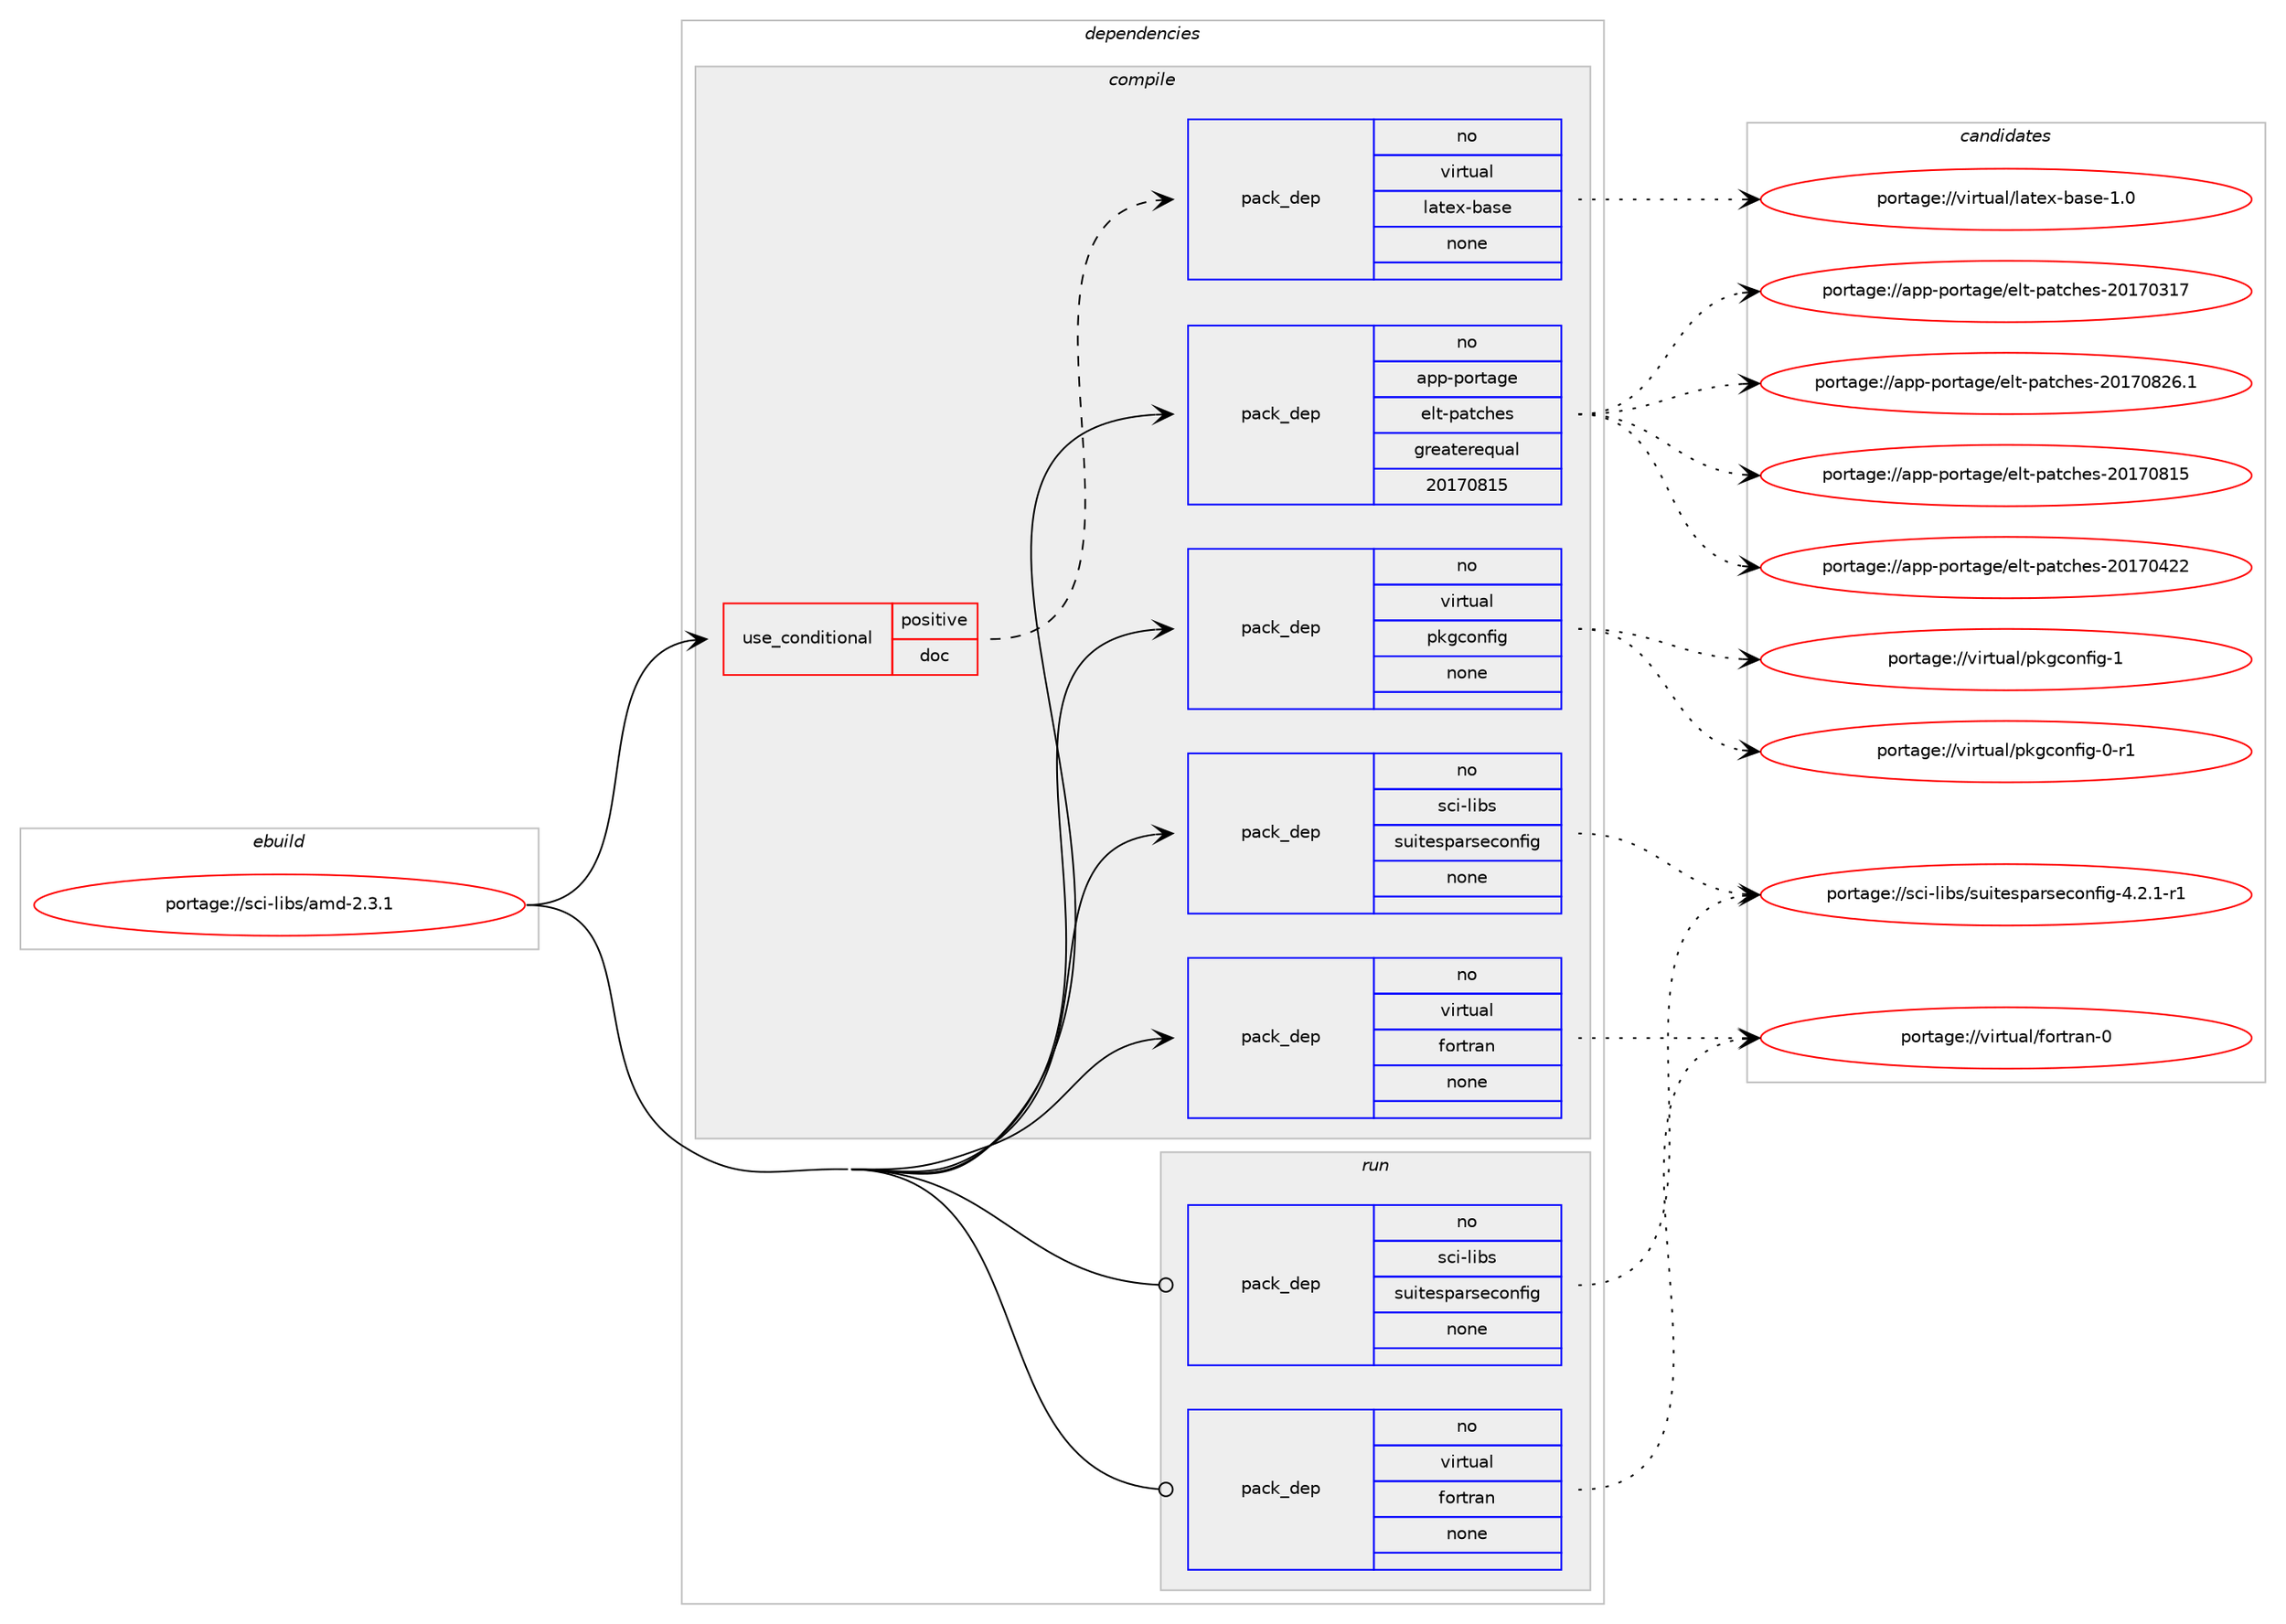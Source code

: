 digraph prolog {

# *************
# Graph options
# *************

newrank=true;
concentrate=true;
compound=true;
graph [rankdir=LR,fontname=Helvetica,fontsize=10,ranksep=1.5];#, ranksep=2.5, nodesep=0.2];
edge  [arrowhead=vee];
node  [fontname=Helvetica,fontsize=10];

# **********
# The ebuild
# **********

subgraph cluster_leftcol {
color=gray;
rank=same;
label=<<i>ebuild</i>>;
id [label="portage://sci-libs/amd-2.3.1", color=red, width=4, href="../sci-libs/amd-2.3.1.svg"];
}

# ****************
# The dependencies
# ****************

subgraph cluster_midcol {
color=gray;
label=<<i>dependencies</i>>;
subgraph cluster_compile {
fillcolor="#eeeeee";
style=filled;
label=<<i>compile</i>>;
subgraph cond19068 {
dependency93448 [label=<<TABLE BORDER="0" CELLBORDER="1" CELLSPACING="0" CELLPADDING="4"><TR><TD ROWSPAN="3" CELLPADDING="10">use_conditional</TD></TR><TR><TD>positive</TD></TR><TR><TD>doc</TD></TR></TABLE>>, shape=none, color=red];
subgraph pack72799 {
dependency93449 [label=<<TABLE BORDER="0" CELLBORDER="1" CELLSPACING="0" CELLPADDING="4" WIDTH="220"><TR><TD ROWSPAN="6" CELLPADDING="30">pack_dep</TD></TR><TR><TD WIDTH="110">no</TD></TR><TR><TD>virtual</TD></TR><TR><TD>latex-base</TD></TR><TR><TD>none</TD></TR><TR><TD></TD></TR></TABLE>>, shape=none, color=blue];
}
dependency93448:e -> dependency93449:w [weight=20,style="dashed",arrowhead="vee"];
}
id:e -> dependency93448:w [weight=20,style="solid",arrowhead="vee"];
subgraph pack72800 {
dependency93450 [label=<<TABLE BORDER="0" CELLBORDER="1" CELLSPACING="0" CELLPADDING="4" WIDTH="220"><TR><TD ROWSPAN="6" CELLPADDING="30">pack_dep</TD></TR><TR><TD WIDTH="110">no</TD></TR><TR><TD>app-portage</TD></TR><TR><TD>elt-patches</TD></TR><TR><TD>greaterequal</TD></TR><TR><TD>20170815</TD></TR></TABLE>>, shape=none, color=blue];
}
id:e -> dependency93450:w [weight=20,style="solid",arrowhead="vee"];
subgraph pack72801 {
dependency93451 [label=<<TABLE BORDER="0" CELLBORDER="1" CELLSPACING="0" CELLPADDING="4" WIDTH="220"><TR><TD ROWSPAN="6" CELLPADDING="30">pack_dep</TD></TR><TR><TD WIDTH="110">no</TD></TR><TR><TD>sci-libs</TD></TR><TR><TD>suitesparseconfig</TD></TR><TR><TD>none</TD></TR><TR><TD></TD></TR></TABLE>>, shape=none, color=blue];
}
id:e -> dependency93451:w [weight=20,style="solid",arrowhead="vee"];
subgraph pack72802 {
dependency93452 [label=<<TABLE BORDER="0" CELLBORDER="1" CELLSPACING="0" CELLPADDING="4" WIDTH="220"><TR><TD ROWSPAN="6" CELLPADDING="30">pack_dep</TD></TR><TR><TD WIDTH="110">no</TD></TR><TR><TD>virtual</TD></TR><TR><TD>fortran</TD></TR><TR><TD>none</TD></TR><TR><TD></TD></TR></TABLE>>, shape=none, color=blue];
}
id:e -> dependency93452:w [weight=20,style="solid",arrowhead="vee"];
subgraph pack72803 {
dependency93453 [label=<<TABLE BORDER="0" CELLBORDER="1" CELLSPACING="0" CELLPADDING="4" WIDTH="220"><TR><TD ROWSPAN="6" CELLPADDING="30">pack_dep</TD></TR><TR><TD WIDTH="110">no</TD></TR><TR><TD>virtual</TD></TR><TR><TD>pkgconfig</TD></TR><TR><TD>none</TD></TR><TR><TD></TD></TR></TABLE>>, shape=none, color=blue];
}
id:e -> dependency93453:w [weight=20,style="solid",arrowhead="vee"];
}
subgraph cluster_compileandrun {
fillcolor="#eeeeee";
style=filled;
label=<<i>compile and run</i>>;
}
subgraph cluster_run {
fillcolor="#eeeeee";
style=filled;
label=<<i>run</i>>;
subgraph pack72804 {
dependency93454 [label=<<TABLE BORDER="0" CELLBORDER="1" CELLSPACING="0" CELLPADDING="4" WIDTH="220"><TR><TD ROWSPAN="6" CELLPADDING="30">pack_dep</TD></TR><TR><TD WIDTH="110">no</TD></TR><TR><TD>sci-libs</TD></TR><TR><TD>suitesparseconfig</TD></TR><TR><TD>none</TD></TR><TR><TD></TD></TR></TABLE>>, shape=none, color=blue];
}
id:e -> dependency93454:w [weight=20,style="solid",arrowhead="odot"];
subgraph pack72805 {
dependency93455 [label=<<TABLE BORDER="0" CELLBORDER="1" CELLSPACING="0" CELLPADDING="4" WIDTH="220"><TR><TD ROWSPAN="6" CELLPADDING="30">pack_dep</TD></TR><TR><TD WIDTH="110">no</TD></TR><TR><TD>virtual</TD></TR><TR><TD>fortran</TD></TR><TR><TD>none</TD></TR><TR><TD></TD></TR></TABLE>>, shape=none, color=blue];
}
id:e -> dependency93455:w [weight=20,style="solid",arrowhead="odot"];
}
}

# **************
# The candidates
# **************

subgraph cluster_choices {
rank=same;
color=gray;
label=<<i>candidates</i>>;

subgraph choice72799 {
color=black;
nodesep=1;
choice11810511411611797108471089711610112045989711510145494648 [label="portage://virtual/latex-base-1.0", color=red, width=4,href="../virtual/latex-base-1.0.svg"];
dependency93449:e -> choice11810511411611797108471089711610112045989711510145494648:w [style=dotted,weight="100"];
}
subgraph choice72800 {
color=black;
nodesep=1;
choice971121124511211111411697103101471011081164511297116991041011154550484955485650544649 [label="portage://app-portage/elt-patches-20170826.1", color=red, width=4,href="../app-portage/elt-patches-20170826.1.svg"];
choice97112112451121111141169710310147101108116451129711699104101115455048495548564953 [label="portage://app-portage/elt-patches-20170815", color=red, width=4,href="../app-portage/elt-patches-20170815.svg"];
choice97112112451121111141169710310147101108116451129711699104101115455048495548525050 [label="portage://app-portage/elt-patches-20170422", color=red, width=4,href="../app-portage/elt-patches-20170422.svg"];
choice97112112451121111141169710310147101108116451129711699104101115455048495548514955 [label="portage://app-portage/elt-patches-20170317", color=red, width=4,href="../app-portage/elt-patches-20170317.svg"];
dependency93450:e -> choice971121124511211111411697103101471011081164511297116991041011154550484955485650544649:w [style=dotted,weight="100"];
dependency93450:e -> choice97112112451121111141169710310147101108116451129711699104101115455048495548564953:w [style=dotted,weight="100"];
dependency93450:e -> choice97112112451121111141169710310147101108116451129711699104101115455048495548525050:w [style=dotted,weight="100"];
dependency93450:e -> choice97112112451121111141169710310147101108116451129711699104101115455048495548514955:w [style=dotted,weight="100"];
}
subgraph choice72801 {
color=black;
nodesep=1;
choice1159910545108105981154711511710511610111511297114115101991111101021051034552465046494511449 [label="portage://sci-libs/suitesparseconfig-4.2.1-r1", color=red, width=4,href="../sci-libs/suitesparseconfig-4.2.1-r1.svg"];
dependency93451:e -> choice1159910545108105981154711511710511610111511297114115101991111101021051034552465046494511449:w [style=dotted,weight="100"];
}
subgraph choice72802 {
color=black;
nodesep=1;
choice1181051141161179710847102111114116114971104548 [label="portage://virtual/fortran-0", color=red, width=4,href="../virtual/fortran-0.svg"];
dependency93452:e -> choice1181051141161179710847102111114116114971104548:w [style=dotted,weight="100"];
}
subgraph choice72803 {
color=black;
nodesep=1;
choice1181051141161179710847112107103991111101021051034549 [label="portage://virtual/pkgconfig-1", color=red, width=4,href="../virtual/pkgconfig-1.svg"];
choice11810511411611797108471121071039911111010210510345484511449 [label="portage://virtual/pkgconfig-0-r1", color=red, width=4,href="../virtual/pkgconfig-0-r1.svg"];
dependency93453:e -> choice1181051141161179710847112107103991111101021051034549:w [style=dotted,weight="100"];
dependency93453:e -> choice11810511411611797108471121071039911111010210510345484511449:w [style=dotted,weight="100"];
}
subgraph choice72804 {
color=black;
nodesep=1;
choice1159910545108105981154711511710511610111511297114115101991111101021051034552465046494511449 [label="portage://sci-libs/suitesparseconfig-4.2.1-r1", color=red, width=4,href="../sci-libs/suitesparseconfig-4.2.1-r1.svg"];
dependency93454:e -> choice1159910545108105981154711511710511610111511297114115101991111101021051034552465046494511449:w [style=dotted,weight="100"];
}
subgraph choice72805 {
color=black;
nodesep=1;
choice1181051141161179710847102111114116114971104548 [label="portage://virtual/fortran-0", color=red, width=4,href="../virtual/fortran-0.svg"];
dependency93455:e -> choice1181051141161179710847102111114116114971104548:w [style=dotted,weight="100"];
}
}

}
